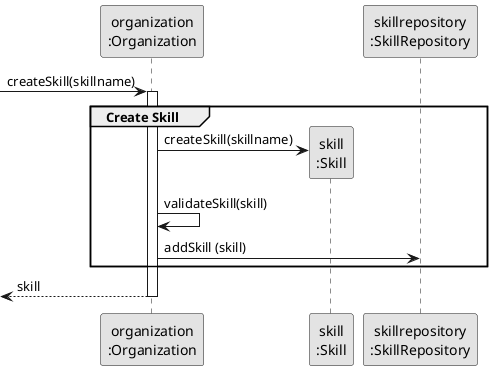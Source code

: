 @startuml
skinparam monochrome true
skinparam packageStyle rectangle
skinparam shadowing false

participant "organization\n:Organization" as ORG
participant "skill\n:Skill" as TAREFA
participant "skillrepository\n:SkillRepository" as SR

-> ORG: createSkill(skillname)

activate ORG
    group Create Skill

        ORG -> TAREFA**: createSkill(skillname)
        ORG -> ORG: validateSkill(skill)
        ORG -> SR: addSkill (skill)




    end

    <-- ORG : skill
deactivate ORG


@enduml
